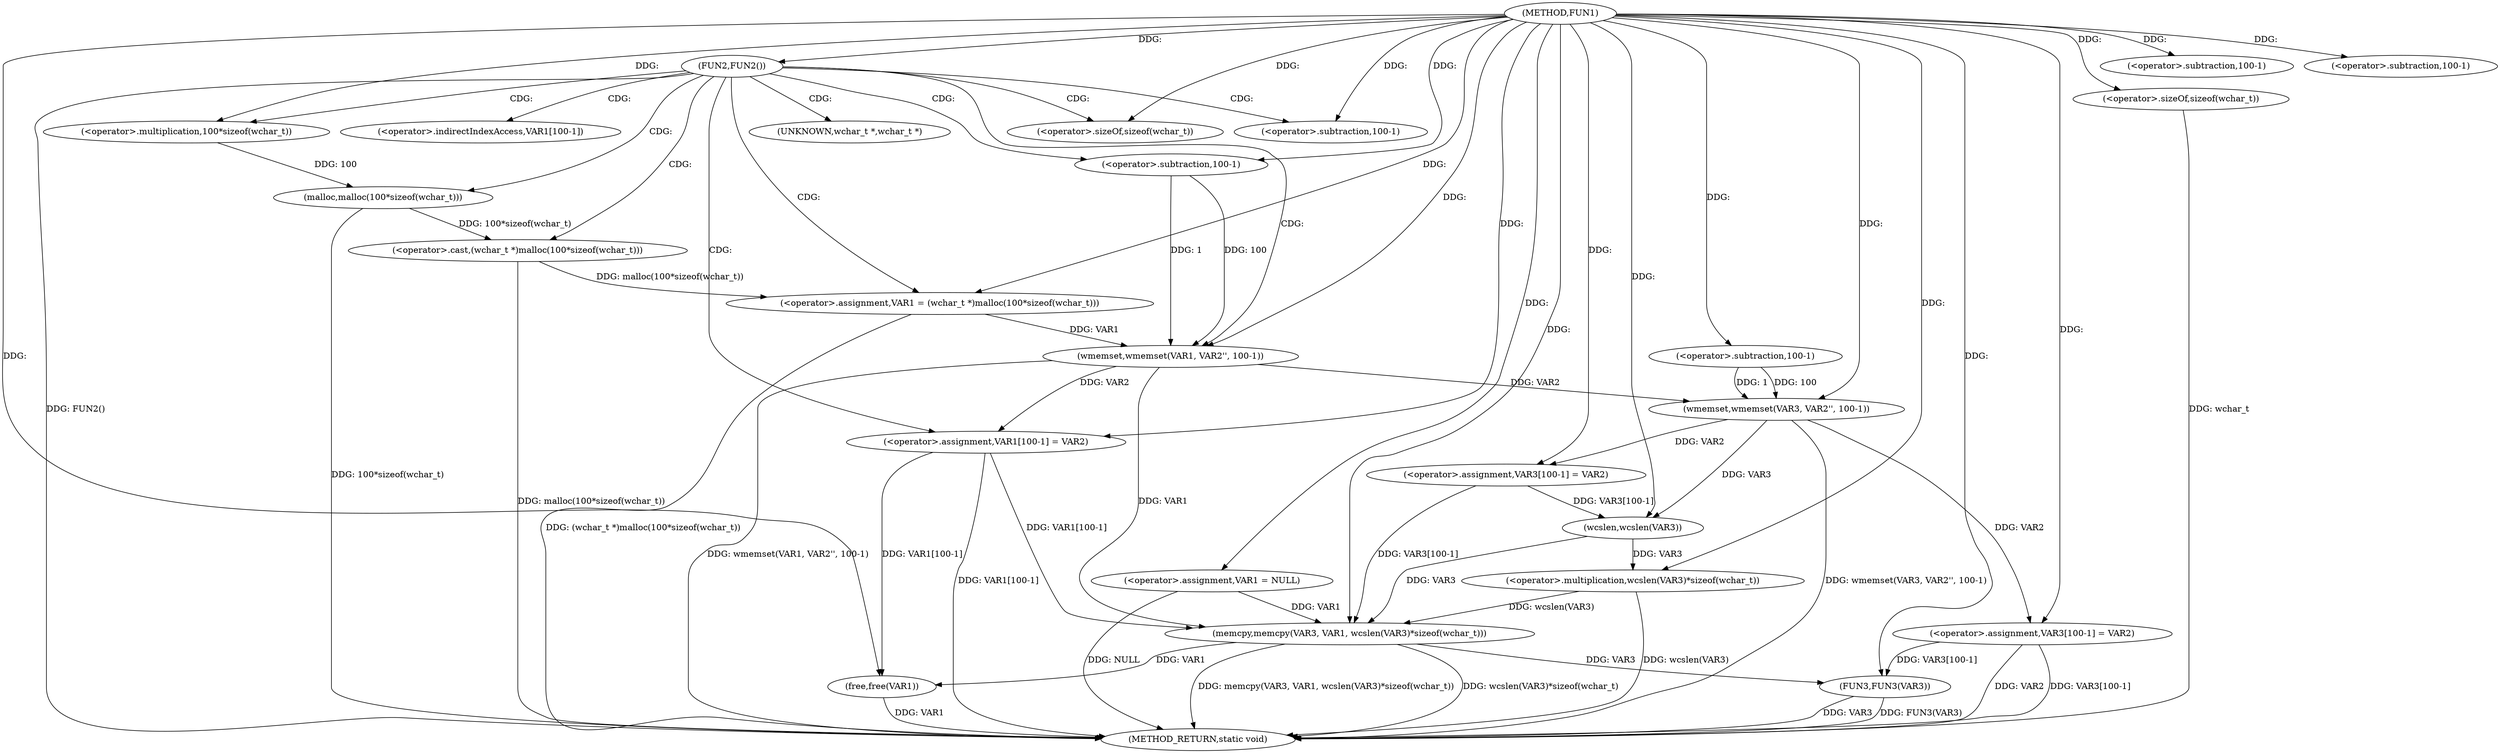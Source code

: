 digraph FUN1 {  
"1000100" [label = "(METHOD,FUN1)" ]
"1000165" [label = "(METHOD_RETURN,static void)" ]
"1000103" [label = "(<operator>.assignment,VAR1 = NULL)" ]
"1000107" [label = "(FUN2,FUN2())" ]
"1000109" [label = "(<operator>.assignment,VAR1 = (wchar_t *)malloc(100*sizeof(wchar_t)))" ]
"1000111" [label = "(<operator>.cast,(wchar_t *)malloc(100*sizeof(wchar_t)))" ]
"1000113" [label = "(malloc,malloc(100*sizeof(wchar_t)))" ]
"1000114" [label = "(<operator>.multiplication,100*sizeof(wchar_t))" ]
"1000116" [label = "(<operator>.sizeOf,sizeof(wchar_t))" ]
"1000118" [label = "(wmemset,wmemset(VAR1, VAR2'', 100-1))" ]
"1000121" [label = "(<operator>.subtraction,100-1)" ]
"1000124" [label = "(<operator>.assignment,VAR1[100-1] = VAR2)" ]
"1000127" [label = "(<operator>.subtraction,100-1)" ]
"1000133" [label = "(wmemset,wmemset(VAR3, VAR2'', 100-1))" ]
"1000136" [label = "(<operator>.subtraction,100-1)" ]
"1000139" [label = "(<operator>.assignment,VAR3[100-1] = VAR2)" ]
"1000142" [label = "(<operator>.subtraction,100-1)" ]
"1000146" [label = "(memcpy,memcpy(VAR3, VAR1, wcslen(VAR3)*sizeof(wchar_t)))" ]
"1000149" [label = "(<operator>.multiplication,wcslen(VAR3)*sizeof(wchar_t))" ]
"1000150" [label = "(wcslen,wcslen(VAR3))" ]
"1000152" [label = "(<operator>.sizeOf,sizeof(wchar_t))" ]
"1000154" [label = "(<operator>.assignment,VAR3[100-1] = VAR2)" ]
"1000157" [label = "(<operator>.subtraction,100-1)" ]
"1000161" [label = "(FUN3,FUN3(VAR3))" ]
"1000163" [label = "(free,free(VAR1))" ]
"1000112" [label = "(UNKNOWN,wchar_t *,wchar_t *)" ]
"1000125" [label = "(<operator>.indirectIndexAccess,VAR1[100-1])" ]
  "1000163" -> "1000165"  [ label = "DDG: VAR1"] 
  "1000124" -> "1000165"  [ label = "DDG: VAR1[100-1]"] 
  "1000107" -> "1000165"  [ label = "DDG: FUN2()"] 
  "1000103" -> "1000165"  [ label = "DDG: NULL"] 
  "1000146" -> "1000165"  [ label = "DDG: wcslen(VAR3)*sizeof(wchar_t)"] 
  "1000152" -> "1000165"  [ label = "DDG: wchar_t"] 
  "1000118" -> "1000165"  [ label = "DDG: wmemset(VAR1, VAR2'', 100-1)"] 
  "1000133" -> "1000165"  [ label = "DDG: wmemset(VAR3, VAR2'', 100-1)"] 
  "1000111" -> "1000165"  [ label = "DDG: malloc(100*sizeof(wchar_t))"] 
  "1000149" -> "1000165"  [ label = "DDG: wcslen(VAR3)"] 
  "1000113" -> "1000165"  [ label = "DDG: 100*sizeof(wchar_t)"] 
  "1000154" -> "1000165"  [ label = "DDG: VAR2"] 
  "1000154" -> "1000165"  [ label = "DDG: VAR3[100-1]"] 
  "1000161" -> "1000165"  [ label = "DDG: VAR3"] 
  "1000146" -> "1000165"  [ label = "DDG: memcpy(VAR3, VAR1, wcslen(VAR3)*sizeof(wchar_t))"] 
  "1000109" -> "1000165"  [ label = "DDG: (wchar_t *)malloc(100*sizeof(wchar_t))"] 
  "1000161" -> "1000165"  [ label = "DDG: FUN3(VAR3)"] 
  "1000100" -> "1000103"  [ label = "DDG: "] 
  "1000100" -> "1000107"  [ label = "DDG: "] 
  "1000111" -> "1000109"  [ label = "DDG: malloc(100*sizeof(wchar_t))"] 
  "1000100" -> "1000109"  [ label = "DDG: "] 
  "1000113" -> "1000111"  [ label = "DDG: 100*sizeof(wchar_t)"] 
  "1000114" -> "1000113"  [ label = "DDG: 100"] 
  "1000100" -> "1000114"  [ label = "DDG: "] 
  "1000100" -> "1000116"  [ label = "DDG: "] 
  "1000109" -> "1000118"  [ label = "DDG: VAR1"] 
  "1000100" -> "1000118"  [ label = "DDG: "] 
  "1000121" -> "1000118"  [ label = "DDG: 100"] 
  "1000121" -> "1000118"  [ label = "DDG: 1"] 
  "1000100" -> "1000121"  [ label = "DDG: "] 
  "1000118" -> "1000124"  [ label = "DDG: VAR2"] 
  "1000100" -> "1000124"  [ label = "DDG: "] 
  "1000100" -> "1000127"  [ label = "DDG: "] 
  "1000100" -> "1000133"  [ label = "DDG: "] 
  "1000118" -> "1000133"  [ label = "DDG: VAR2"] 
  "1000136" -> "1000133"  [ label = "DDG: 100"] 
  "1000136" -> "1000133"  [ label = "DDG: 1"] 
  "1000100" -> "1000136"  [ label = "DDG: "] 
  "1000133" -> "1000139"  [ label = "DDG: VAR2"] 
  "1000100" -> "1000139"  [ label = "DDG: "] 
  "1000100" -> "1000142"  [ label = "DDG: "] 
  "1000150" -> "1000146"  [ label = "DDG: VAR3"] 
  "1000139" -> "1000146"  [ label = "DDG: VAR3[100-1]"] 
  "1000100" -> "1000146"  [ label = "DDG: "] 
  "1000124" -> "1000146"  [ label = "DDG: VAR1[100-1]"] 
  "1000103" -> "1000146"  [ label = "DDG: VAR1"] 
  "1000118" -> "1000146"  [ label = "DDG: VAR1"] 
  "1000149" -> "1000146"  [ label = "DDG: wcslen(VAR3)"] 
  "1000150" -> "1000149"  [ label = "DDG: VAR3"] 
  "1000139" -> "1000150"  [ label = "DDG: VAR3[100-1]"] 
  "1000133" -> "1000150"  [ label = "DDG: VAR3"] 
  "1000100" -> "1000150"  [ label = "DDG: "] 
  "1000100" -> "1000149"  [ label = "DDG: "] 
  "1000100" -> "1000152"  [ label = "DDG: "] 
  "1000100" -> "1000154"  [ label = "DDG: "] 
  "1000133" -> "1000154"  [ label = "DDG: VAR2"] 
  "1000100" -> "1000157"  [ label = "DDG: "] 
  "1000154" -> "1000161"  [ label = "DDG: VAR3[100-1]"] 
  "1000146" -> "1000161"  [ label = "DDG: VAR3"] 
  "1000100" -> "1000161"  [ label = "DDG: "] 
  "1000124" -> "1000163"  [ label = "DDG: VAR1[100-1]"] 
  "1000146" -> "1000163"  [ label = "DDG: VAR1"] 
  "1000100" -> "1000163"  [ label = "DDG: "] 
  "1000107" -> "1000109"  [ label = "CDG: "] 
  "1000107" -> "1000112"  [ label = "CDG: "] 
  "1000107" -> "1000121"  [ label = "CDG: "] 
  "1000107" -> "1000124"  [ label = "CDG: "] 
  "1000107" -> "1000125"  [ label = "CDG: "] 
  "1000107" -> "1000116"  [ label = "CDG: "] 
  "1000107" -> "1000114"  [ label = "CDG: "] 
  "1000107" -> "1000113"  [ label = "CDG: "] 
  "1000107" -> "1000118"  [ label = "CDG: "] 
  "1000107" -> "1000127"  [ label = "CDG: "] 
  "1000107" -> "1000111"  [ label = "CDG: "] 
}
